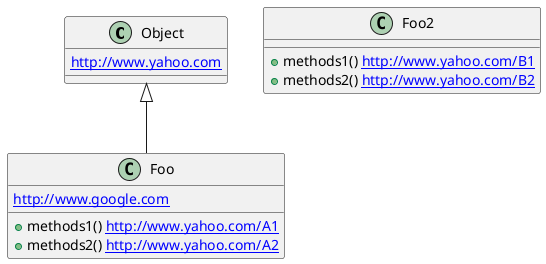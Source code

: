 @startuml
Object <|-- Foo
class Foo {
  [[http://www.google.com]]
  + methods1() [[http://www.yahoo.com/A1{Some explainations about this method}]]
  + methods2() [[http://www.yahoo.com/A2]]
}
  
class Foo2 {
  + methods1() [[http://www.yahoo.com/B1]]
  + methods2() [[http://www.yahoo.com/B2]]
}
  
class Object {
  [[http://www.yahoo.com]]
}
@enduml